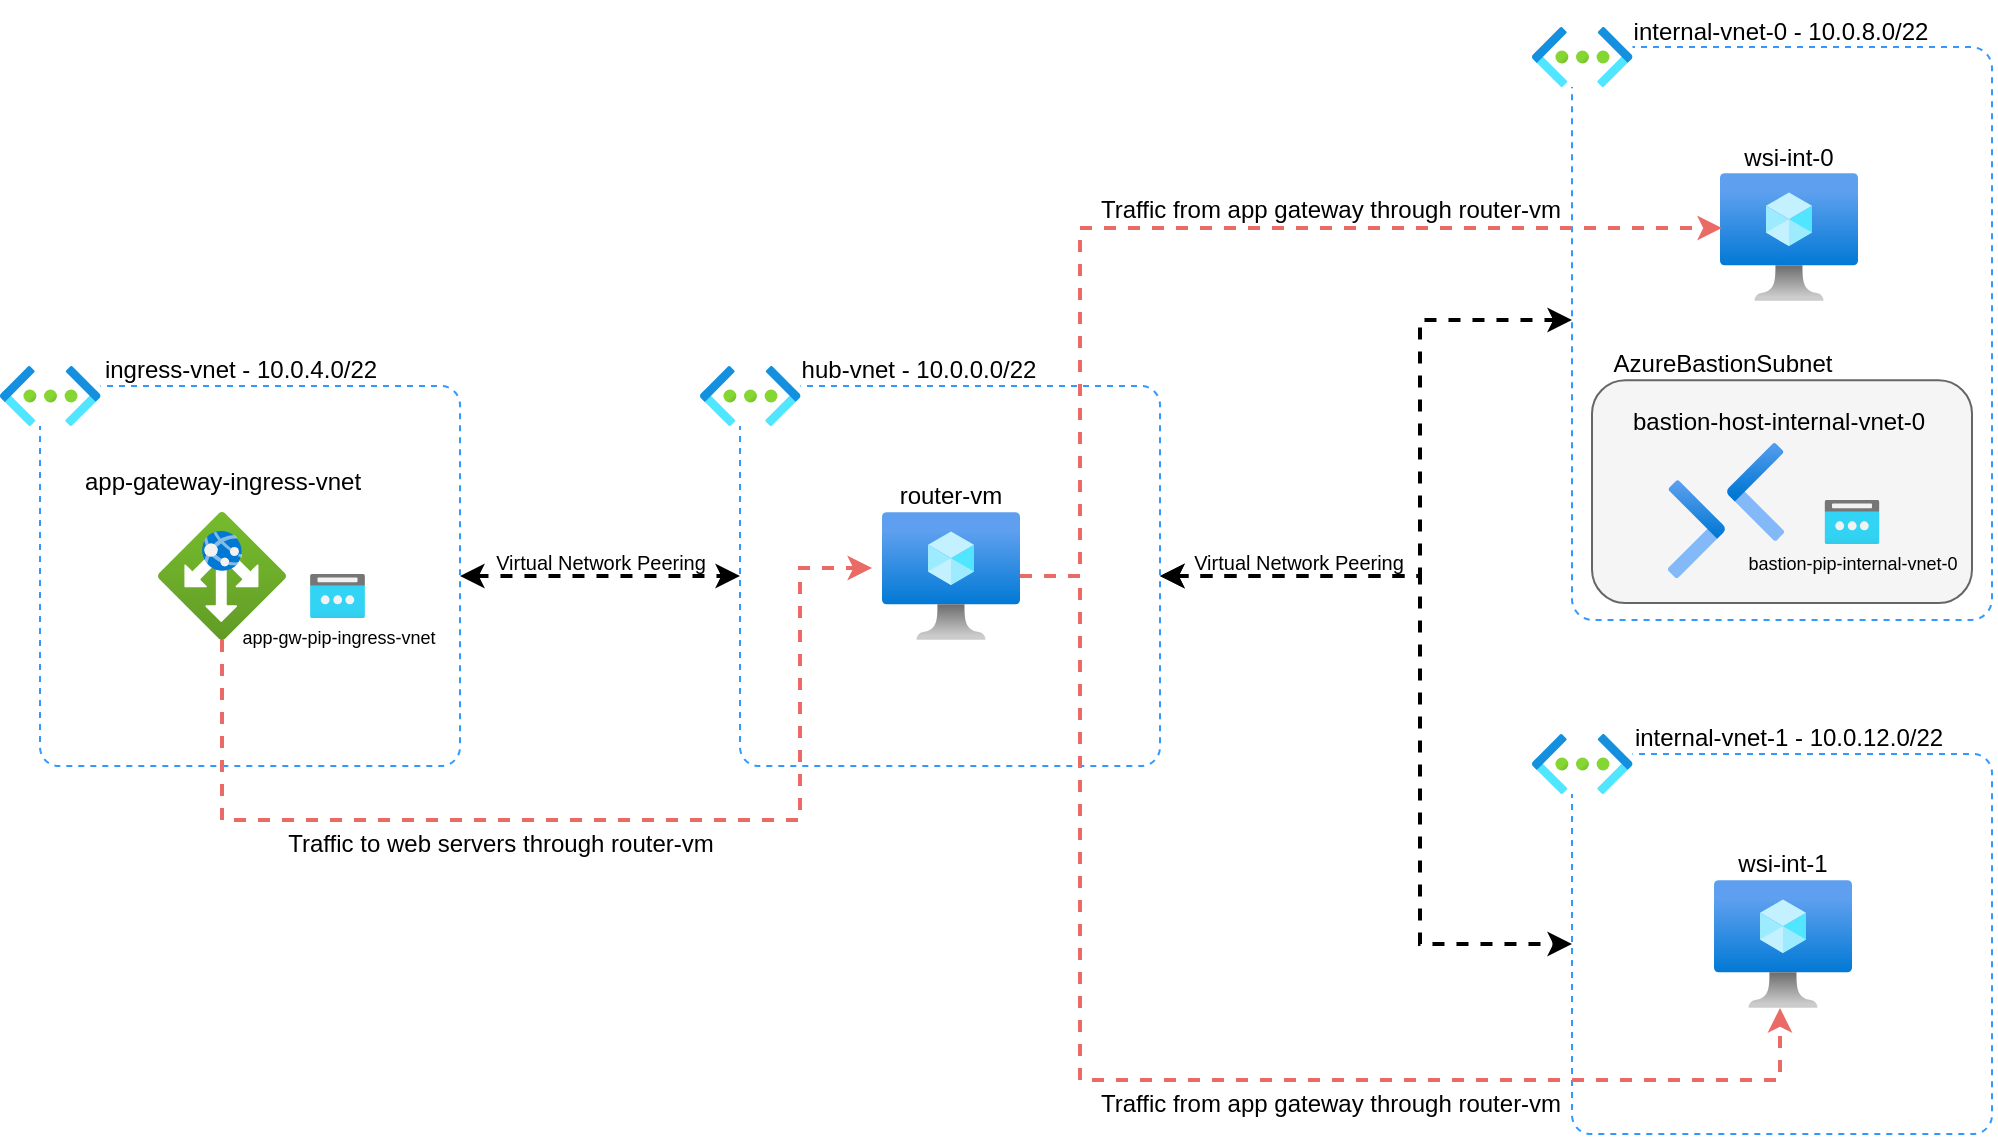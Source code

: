 <mxfile version="22.1.16" type="device">
  <diagram name="Page-1" id="jYixplyprYPuEKd9gNtR">
    <mxGraphModel dx="1434" dy="797" grid="1" gridSize="10" guides="1" tooltips="1" connect="1" arrows="1" fold="1" page="1" pageScale="1" pageWidth="1169" pageHeight="827" math="0" shadow="0">
      <root>
        <mxCell id="0" />
        <mxCell id="1" parent="0" />
        <mxCell id="JOG0SNgDEtSP5BDotJ7P-7" value="" style="group" vertex="1" connectable="0" parent="1">
          <mxGeometry x="440" y="230" width="230" height="213" as="geometry" />
        </mxCell>
        <mxCell id="JOG0SNgDEtSP5BDotJ7P-2" value="" style="rounded=1;whiteSpace=wrap;html=1;dashed=1;strokeColor=#3399FF;arcSize=5;" vertex="1" parent="JOG0SNgDEtSP5BDotJ7P-7">
          <mxGeometry x="20" y="23" width="210" height="190" as="geometry" />
        </mxCell>
        <mxCell id="JOG0SNgDEtSP5BDotJ7P-3" value="" style="image;aspect=fixed;html=1;points=[];align=center;fontSize=12;image=img/lib/azure2/networking/Virtual_Networks.svg;imageBackground=default;" vertex="1" parent="JOG0SNgDEtSP5BDotJ7P-7">
          <mxGeometry y="13" width="50.25" height="30" as="geometry" />
        </mxCell>
        <mxCell id="JOG0SNgDEtSP5BDotJ7P-4" value="" style="image;aspect=fixed;html=1;points=[];align=center;fontSize=12;image=img/lib/azure2/compute/Virtual_Machine.svg;" vertex="1" parent="JOG0SNgDEtSP5BDotJ7P-7">
          <mxGeometry x="91" y="86" width="69" height="64" as="geometry" />
        </mxCell>
        <mxCell id="JOG0SNgDEtSP5BDotJ7P-5" value="router-vm" style="text;html=1;align=center;verticalAlign=middle;resizable=0;points=[];autosize=1;strokeColor=none;fillColor=none;" vertex="1" parent="JOG0SNgDEtSP5BDotJ7P-7">
          <mxGeometry x="90" y="63" width="70" height="30" as="geometry" />
        </mxCell>
        <mxCell id="JOG0SNgDEtSP5BDotJ7P-6" value="hub-vnet - 10.0.0.0/22" style="text;html=1;align=center;verticalAlign=middle;resizable=0;points=[];autosize=1;strokeColor=none;fillColor=none;" vertex="1" parent="JOG0SNgDEtSP5BDotJ7P-7">
          <mxGeometry x="39" width="140" height="30" as="geometry" />
        </mxCell>
        <mxCell id="JOG0SNgDEtSP5BDotJ7P-33" value="" style="group" vertex="1" connectable="0" parent="1">
          <mxGeometry x="856" y="414" width="230" height="213" as="geometry" />
        </mxCell>
        <mxCell id="JOG0SNgDEtSP5BDotJ7P-14" value="" style="rounded=1;whiteSpace=wrap;html=1;dashed=1;strokeColor=#3399FF;arcSize=5;" vertex="1" parent="JOG0SNgDEtSP5BDotJ7P-33">
          <mxGeometry x="20" y="23" width="210" height="190" as="geometry" />
        </mxCell>
        <mxCell id="JOG0SNgDEtSP5BDotJ7P-15" value="" style="image;aspect=fixed;html=1;points=[];align=center;fontSize=12;image=img/lib/azure2/networking/Virtual_Networks.svg;imageBackground=default;" vertex="1" parent="JOG0SNgDEtSP5BDotJ7P-33">
          <mxGeometry y="13" width="50.25" height="30" as="geometry" />
        </mxCell>
        <mxCell id="JOG0SNgDEtSP5BDotJ7P-16" value="" style="image;aspect=fixed;html=1;points=[];align=center;fontSize=12;image=img/lib/azure2/compute/Virtual_Machine.svg;" vertex="1" parent="JOG0SNgDEtSP5BDotJ7P-33">
          <mxGeometry x="91" y="86" width="69" height="64" as="geometry" />
        </mxCell>
        <mxCell id="JOG0SNgDEtSP5BDotJ7P-17" value="wsi-int-1" style="text;html=1;align=center;verticalAlign=middle;resizable=0;points=[];autosize=1;strokeColor=none;fillColor=none;" vertex="1" parent="JOG0SNgDEtSP5BDotJ7P-33">
          <mxGeometry x="90" y="63" width="70" height="30" as="geometry" />
        </mxCell>
        <mxCell id="JOG0SNgDEtSP5BDotJ7P-18" value="internal-vnet-1 - 10.0.12.0/22" style="text;html=1;align=center;verticalAlign=middle;resizable=0;points=[];autosize=1;strokeColor=none;fillColor=none;" vertex="1" parent="JOG0SNgDEtSP5BDotJ7P-33">
          <mxGeometry x="38" width="180" height="30" as="geometry" />
        </mxCell>
        <mxCell id="JOG0SNgDEtSP5BDotJ7P-39" style="edgeStyle=orthogonalEdgeStyle;rounded=0;orthogonalLoop=1;jettySize=auto;html=1;dashed=1;strokeColor=#000000;strokeWidth=2;endArrow=classic;endFill=1;startArrow=classic;startFill=1;" edge="1" parent="1" source="JOG0SNgDEtSP5BDotJ7P-19">
          <mxGeometry relative="1" as="geometry">
            <mxPoint x="460" y="348" as="targetPoint" />
          </mxGeometry>
        </mxCell>
        <mxCell id="JOG0SNgDEtSP5BDotJ7P-19" value="" style="rounded=1;whiteSpace=wrap;html=1;dashed=1;strokeColor=#3399FF;arcSize=5;" vertex="1" parent="1">
          <mxGeometry x="110" y="253" width="210" height="190" as="geometry" />
        </mxCell>
        <mxCell id="JOG0SNgDEtSP5BDotJ7P-20" value="" style="image;aspect=fixed;html=1;points=[];align=center;fontSize=12;image=img/lib/azure2/networking/Virtual_Networks.svg;imageBackground=default;" vertex="1" parent="1">
          <mxGeometry x="90" y="243" width="50.25" height="30" as="geometry" />
        </mxCell>
        <mxCell id="JOG0SNgDEtSP5BDotJ7P-23" value="ingress-vnet - 10.0.4.0/22" style="text;html=1;align=center;verticalAlign=middle;resizable=0;points=[];autosize=1;strokeColor=none;fillColor=none;" vertex="1" parent="1">
          <mxGeometry x="130" y="230" width="160" height="30" as="geometry" />
        </mxCell>
        <mxCell id="JOG0SNgDEtSP5BDotJ7P-24" value="" style="image;aspect=fixed;html=1;points=[];align=center;fontSize=12;image=img/lib/azure2/networking/Application_Gateways.svg;" vertex="1" parent="1">
          <mxGeometry x="169" y="316" width="64" height="64" as="geometry" />
        </mxCell>
        <mxCell id="JOG0SNgDEtSP5BDotJ7P-25" value="app-gateway-ingress-vnet" style="text;html=1;align=center;verticalAlign=middle;resizable=0;points=[];autosize=1;strokeColor=none;fillColor=none;" vertex="1" parent="1">
          <mxGeometry x="121" y="286" width="160" height="30" as="geometry" />
        </mxCell>
        <mxCell id="JOG0SNgDEtSP5BDotJ7P-28" value="" style="group" vertex="1" connectable="0" parent="1">
          <mxGeometry x="198.75" y="347" width="120" height="42" as="geometry" />
        </mxCell>
        <mxCell id="JOG0SNgDEtSP5BDotJ7P-26" value="" style="image;aspect=fixed;html=1;points=[];align=center;fontSize=12;image=img/lib/azure2/networking/Public_IP_Addresses.svg;" vertex="1" parent="JOG0SNgDEtSP5BDotJ7P-28">
          <mxGeometry x="46.25" width="27.5" height="22" as="geometry" />
        </mxCell>
        <mxCell id="JOG0SNgDEtSP5BDotJ7P-27" value="app-gw-pip-ingress-vnet" style="text;html=1;align=center;verticalAlign=middle;resizable=0;points=[];autosize=1;strokeColor=none;fillColor=none;fontSize=9;" vertex="1" parent="JOG0SNgDEtSP5BDotJ7P-28">
          <mxGeometry y="22" width="120" height="20" as="geometry" />
        </mxCell>
        <mxCell id="JOG0SNgDEtSP5BDotJ7P-40" value="Virtual Network Peering" style="text;html=1;align=center;verticalAlign=middle;resizable=0;points=[];autosize=1;strokeColor=none;fillColor=none;fontSize=10;" vertex="1" parent="1">
          <mxGeometry x="325" y="325.5" width="130" height="30" as="geometry" />
        </mxCell>
        <mxCell id="JOG0SNgDEtSP5BDotJ7P-41" style="edgeStyle=orthogonalEdgeStyle;rounded=0;orthogonalLoop=1;jettySize=auto;html=1;entryX=0;entryY=0.473;entryDx=0;entryDy=0;startArrow=classic;startFill=1;strokeWidth=2;dashed=1;entryPerimeter=0;" edge="1" parent="1" source="JOG0SNgDEtSP5BDotJ7P-2" target="JOG0SNgDEtSP5BDotJ7P-9">
          <mxGeometry relative="1" as="geometry">
            <Array as="points">
              <mxPoint x="800" y="348" />
              <mxPoint x="800" y="220" />
            </Array>
          </mxGeometry>
        </mxCell>
        <mxCell id="JOG0SNgDEtSP5BDotJ7P-42" style="edgeStyle=orthogonalEdgeStyle;rounded=0;orthogonalLoop=1;jettySize=auto;html=1;exitX=1;exitY=0.5;exitDx=0;exitDy=0;entryX=0;entryY=0.5;entryDx=0;entryDy=0;startArrow=classic;startFill=1;strokeWidth=2;dashed=1;" edge="1" parent="1" source="JOG0SNgDEtSP5BDotJ7P-2" target="JOG0SNgDEtSP5BDotJ7P-14">
          <mxGeometry relative="1" as="geometry">
            <Array as="points">
              <mxPoint x="800" y="348" />
              <mxPoint x="800" y="532" />
            </Array>
          </mxGeometry>
        </mxCell>
        <mxCell id="JOG0SNgDEtSP5BDotJ7P-43" value="&lt;font style=&quot;font-size: 10px;&quot;&gt;Virtual Network Peering&lt;br&gt;&lt;/font&gt;" style="text;html=1;align=center;verticalAlign=middle;resizable=0;points=[];autosize=1;strokeColor=none;fillColor=none;" vertex="1" parent="1">
          <mxGeometry x="674" y="325.5" width="130" height="30" as="geometry" />
        </mxCell>
        <mxCell id="JOG0SNgDEtSP5BDotJ7P-44" style="edgeStyle=orthogonalEdgeStyle;rounded=0;orthogonalLoop=1;jettySize=auto;html=1;entryX=-0.072;entryY=0.438;entryDx=0;entryDy=0;entryPerimeter=0;dashed=1;strokeColor=#EA6B66;strokeWidth=2;" edge="1" parent="1" source="JOG0SNgDEtSP5BDotJ7P-24" target="JOG0SNgDEtSP5BDotJ7P-4">
          <mxGeometry relative="1" as="geometry">
            <Array as="points">
              <mxPoint x="201" y="470" />
              <mxPoint x="490" y="470" />
              <mxPoint x="490" y="344" />
            </Array>
          </mxGeometry>
        </mxCell>
        <mxCell id="JOG0SNgDEtSP5BDotJ7P-45" value="Traffic to web servers through router-vm" style="text;html=1;align=center;verticalAlign=middle;resizable=0;points=[];autosize=1;strokeColor=none;fillColor=none;" vertex="1" parent="1">
          <mxGeometry x="220" y="467" width="240" height="30" as="geometry" />
        </mxCell>
        <mxCell id="JOG0SNgDEtSP5BDotJ7P-47" style="edgeStyle=orthogonalEdgeStyle;rounded=0;orthogonalLoop=1;jettySize=auto;html=1;strokeColor=#EA6B66;dashed=1;strokeWidth=2;" edge="1" parent="1" source="JOG0SNgDEtSP5BDotJ7P-4" target="JOG0SNgDEtSP5BDotJ7P-16">
          <mxGeometry relative="1" as="geometry">
            <Array as="points">
              <mxPoint x="630" y="348" />
              <mxPoint x="630" y="600" />
              <mxPoint x="980" y="600" />
            </Array>
          </mxGeometry>
        </mxCell>
        <mxCell id="JOG0SNgDEtSP5BDotJ7P-48" value="Traffic from app gateway through router-vm" style="text;html=1;align=center;verticalAlign=middle;resizable=0;points=[];autosize=1;strokeColor=none;fillColor=none;" vertex="1" parent="1">
          <mxGeometry x="630" y="597" width="250" height="30" as="geometry" />
        </mxCell>
        <mxCell id="JOG0SNgDEtSP5BDotJ7P-49" value="" style="group" vertex="1" connectable="0" parent="1">
          <mxGeometry x="856" y="60.5" width="232" height="309.5" as="geometry" />
        </mxCell>
        <mxCell id="JOG0SNgDEtSP5BDotJ7P-9" value="" style="rounded=1;whiteSpace=wrap;html=1;dashed=1;strokeColor=#3399FF;arcSize=5;" vertex="1" parent="JOG0SNgDEtSP5BDotJ7P-49">
          <mxGeometry x="20" y="23" width="210" height="286.5" as="geometry" />
        </mxCell>
        <mxCell id="JOG0SNgDEtSP5BDotJ7P-10" value="" style="image;aspect=fixed;html=1;points=[];align=center;fontSize=12;image=img/lib/azure2/networking/Virtual_Networks.svg;imageBackground=default;" vertex="1" parent="JOG0SNgDEtSP5BDotJ7P-49">
          <mxGeometry y="13" width="50.25" height="30" as="geometry" />
        </mxCell>
        <mxCell id="JOG0SNgDEtSP5BDotJ7P-13" value="internal-vnet-0 - 10.0.8.0/22" style="text;html=1;align=center;verticalAlign=middle;resizable=0;points=[];autosize=1;strokeColor=none;fillColor=none;" vertex="1" parent="JOG0SNgDEtSP5BDotJ7P-49">
          <mxGeometry x="39" width="170" height="30" as="geometry" />
        </mxCell>
        <mxCell id="JOG0SNgDEtSP5BDotJ7P-30" value="" style="group" vertex="1" connectable="0" parent="JOG0SNgDEtSP5BDotJ7P-49">
          <mxGeometry x="93" y="63" width="70" height="87" as="geometry" />
        </mxCell>
        <mxCell id="JOG0SNgDEtSP5BDotJ7P-11" value="" style="image;aspect=fixed;html=1;points=[];align=center;fontSize=12;image=img/lib/azure2/compute/Virtual_Machine.svg;" vertex="1" parent="JOG0SNgDEtSP5BDotJ7P-30">
          <mxGeometry x="1" y="23" width="69" height="64" as="geometry" />
        </mxCell>
        <mxCell id="JOG0SNgDEtSP5BDotJ7P-12" value="wsi-int-0" style="text;html=1;align=center;verticalAlign=middle;resizable=0;points=[];autosize=1;strokeColor=none;fillColor=none;" vertex="1" parent="JOG0SNgDEtSP5BDotJ7P-30">
          <mxGeometry width="70" height="30" as="geometry" />
        </mxCell>
        <mxCell id="JOG0SNgDEtSP5BDotJ7P-36" value="" style="rounded=1;whiteSpace=wrap;html=1;fillColor=#f5f5f5;fontColor=#333333;strokeColor=#666666;" vertex="1" parent="JOG0SNgDEtSP5BDotJ7P-49">
          <mxGeometry x="30" y="189.59" width="190" height="111.41" as="geometry" />
        </mxCell>
        <mxCell id="JOG0SNgDEtSP5BDotJ7P-32" value="" style="group" vertex="1" connectable="0" parent="JOG0SNgDEtSP5BDotJ7P-49">
          <mxGeometry x="35" y="195.79" width="170" height="93" as="geometry" />
        </mxCell>
        <mxCell id="JOG0SNgDEtSP5BDotJ7P-29" value="" style="image;aspect=fixed;html=1;points=[];align=center;fontSize=12;image=img/lib/azure2/networking/Bastions.svg;" vertex="1" parent="JOG0SNgDEtSP5BDotJ7P-32">
          <mxGeometry x="33" y="25" width="58.0" height="68" as="geometry" />
        </mxCell>
        <mxCell id="JOG0SNgDEtSP5BDotJ7P-31" value="bastion-host-internal-vnet-0" style="text;html=1;align=center;verticalAlign=middle;resizable=0;points=[];autosize=1;strokeColor=none;fillColor=none;" vertex="1" parent="JOG0SNgDEtSP5BDotJ7P-32">
          <mxGeometry x="3" width="170" height="30" as="geometry" />
        </mxCell>
        <mxCell id="JOG0SNgDEtSP5BDotJ7P-37" value="AzureBastionSubnet" style="text;html=1;align=center;verticalAlign=middle;resizable=0;points=[];autosize=1;strokeColor=none;fillColor=none;" vertex="1" parent="JOG0SNgDEtSP5BDotJ7P-49">
          <mxGeometry x="30" y="166" width="130" height="30" as="geometry" />
        </mxCell>
        <mxCell id="JOG0SNgDEtSP5BDotJ7P-51" value="" style="group" vertex="1" connectable="0" parent="JOG0SNgDEtSP5BDotJ7P-49">
          <mxGeometry x="100" y="249.5" width="125" height="42" as="geometry" />
        </mxCell>
        <mxCell id="JOG0SNgDEtSP5BDotJ7P-52" value="" style="image;aspect=fixed;html=1;points=[];align=center;fontSize=12;image=img/lib/azure2/networking/Public_IP_Addresses.svg;" vertex="1" parent="JOG0SNgDEtSP5BDotJ7P-51">
          <mxGeometry x="46.25" width="27.5" height="22" as="geometry" />
        </mxCell>
        <mxCell id="JOG0SNgDEtSP5BDotJ7P-53" value="bastion-pip-internal-vnet-0" style="text;html=1;align=center;verticalAlign=middle;resizable=0;points=[];autosize=1;strokeColor=none;fillColor=none;fontSize=9;" vertex="1" parent="JOG0SNgDEtSP5BDotJ7P-51">
          <mxGeometry x="-5" y="22" width="130" height="20" as="geometry" />
        </mxCell>
        <mxCell id="JOG0SNgDEtSP5BDotJ7P-46" style="edgeStyle=orthogonalEdgeStyle;rounded=0;orthogonalLoop=1;jettySize=auto;html=1;entryX=0.014;entryY=0.43;entryDx=0;entryDy=0;entryPerimeter=0;strokeColor=#EA6B66;dashed=1;strokeWidth=2;" edge="1" parent="1" source="JOG0SNgDEtSP5BDotJ7P-4" target="JOG0SNgDEtSP5BDotJ7P-11">
          <mxGeometry relative="1" as="geometry">
            <Array as="points">
              <mxPoint x="630" y="348" />
              <mxPoint x="630" y="174" />
            </Array>
          </mxGeometry>
        </mxCell>
        <mxCell id="JOG0SNgDEtSP5BDotJ7P-50" value="Traffic from app gateway through router-vm" style="text;html=1;align=center;verticalAlign=middle;resizable=0;points=[];autosize=1;strokeColor=none;fillColor=none;" vertex="1" parent="1">
          <mxGeometry x="630" y="150" width="250" height="30" as="geometry" />
        </mxCell>
      </root>
    </mxGraphModel>
  </diagram>
</mxfile>
